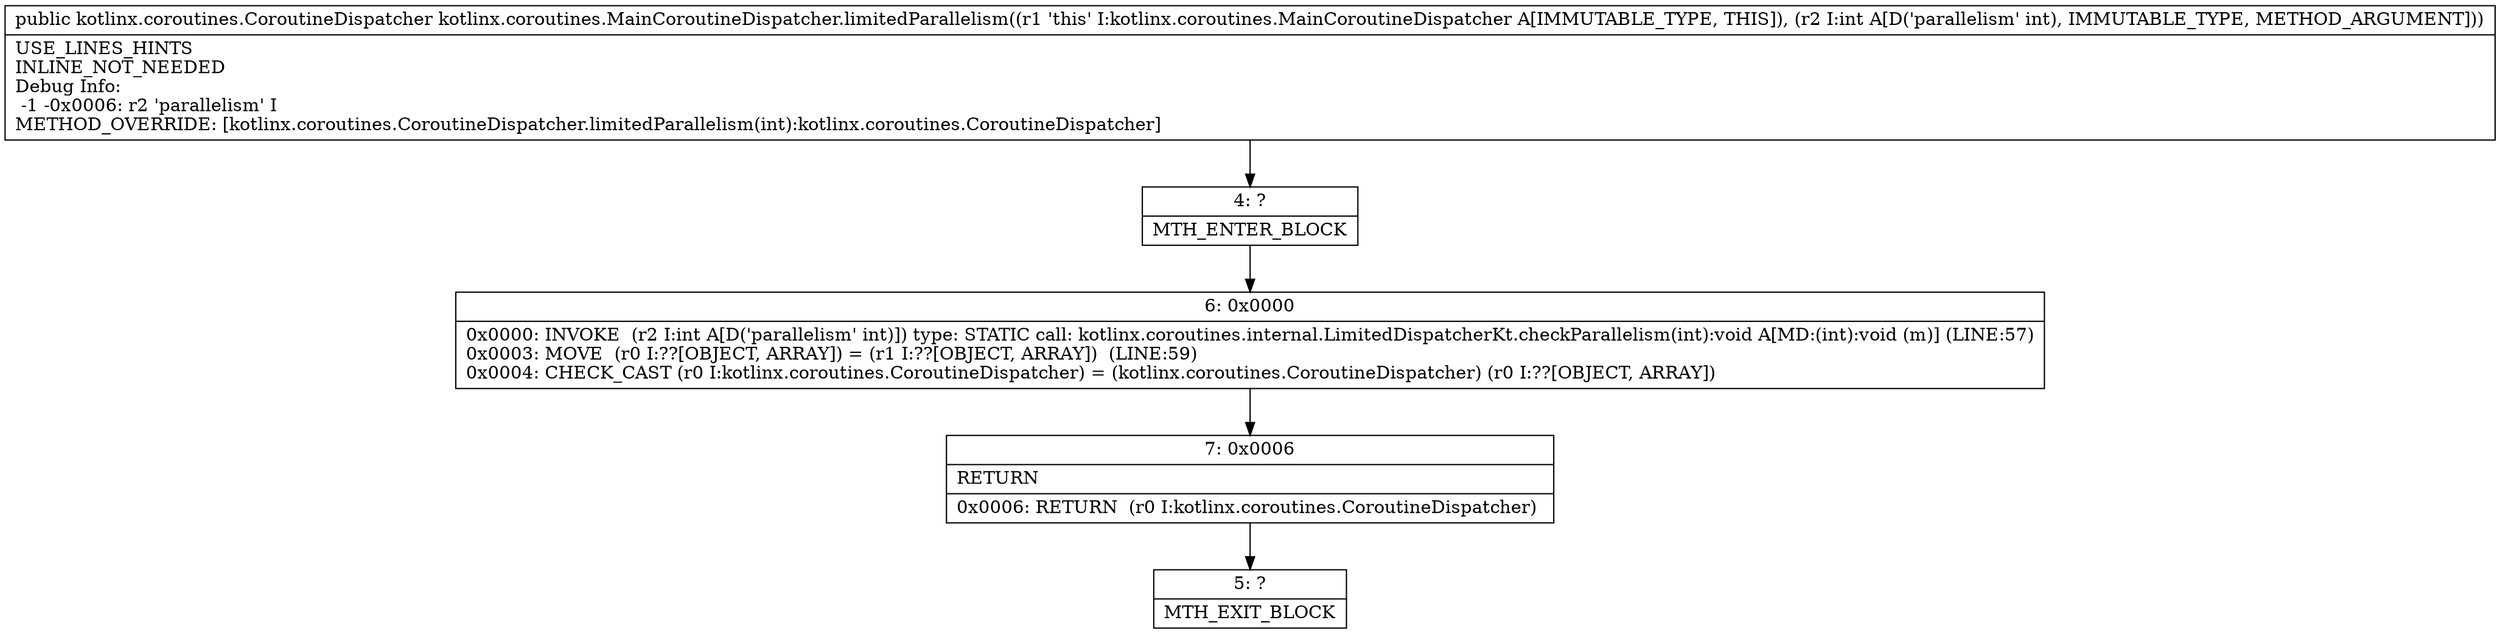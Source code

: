 digraph "CFG forkotlinx.coroutines.MainCoroutineDispatcher.limitedParallelism(I)Lkotlinx\/coroutines\/CoroutineDispatcher;" {
Node_4 [shape=record,label="{4\:\ ?|MTH_ENTER_BLOCK\l}"];
Node_6 [shape=record,label="{6\:\ 0x0000|0x0000: INVOKE  (r2 I:int A[D('parallelism' int)]) type: STATIC call: kotlinx.coroutines.internal.LimitedDispatcherKt.checkParallelism(int):void A[MD:(int):void (m)] (LINE:57)\l0x0003: MOVE  (r0 I:??[OBJECT, ARRAY]) = (r1 I:??[OBJECT, ARRAY])  (LINE:59)\l0x0004: CHECK_CAST (r0 I:kotlinx.coroutines.CoroutineDispatcher) = (kotlinx.coroutines.CoroutineDispatcher) (r0 I:??[OBJECT, ARRAY]) \l}"];
Node_7 [shape=record,label="{7\:\ 0x0006|RETURN\l|0x0006: RETURN  (r0 I:kotlinx.coroutines.CoroutineDispatcher) \l}"];
Node_5 [shape=record,label="{5\:\ ?|MTH_EXIT_BLOCK\l}"];
MethodNode[shape=record,label="{public kotlinx.coroutines.CoroutineDispatcher kotlinx.coroutines.MainCoroutineDispatcher.limitedParallelism((r1 'this' I:kotlinx.coroutines.MainCoroutineDispatcher A[IMMUTABLE_TYPE, THIS]), (r2 I:int A[D('parallelism' int), IMMUTABLE_TYPE, METHOD_ARGUMENT]))  | USE_LINES_HINTS\lINLINE_NOT_NEEDED\lDebug Info:\l  \-1 \-0x0006: r2 'parallelism' I\lMETHOD_OVERRIDE: [kotlinx.coroutines.CoroutineDispatcher.limitedParallelism(int):kotlinx.coroutines.CoroutineDispatcher]\l}"];
MethodNode -> Node_4;Node_4 -> Node_6;
Node_6 -> Node_7;
Node_7 -> Node_5;
}

